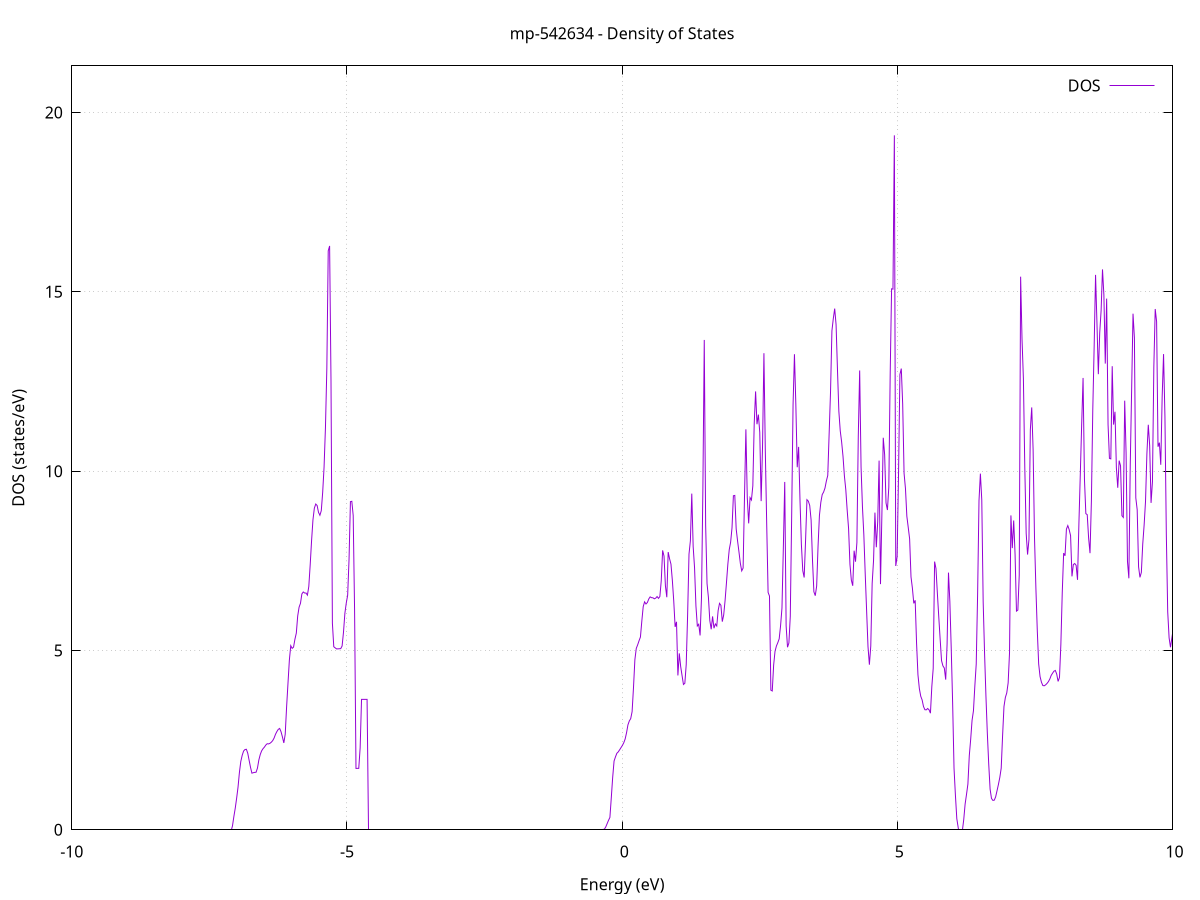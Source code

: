 set title 'mp-542634 - Density of States'
set xlabel 'Energy (eV)'
set ylabel 'DOS (states/eV)'
set grid
set xrange [-10:10]
set yrange [0:21.302]
set xzeroaxis lt -1
set terminal png size 800,600
set output 'mp-542634_dos_gnuplot.png'
plot '-' using 1:2 with lines title 'DOS'
-31.233800 0.000000
-31.208600 0.000000
-31.183400 0.000000
-31.158100 0.000000
-31.132900 0.000000
-31.107700 0.000000
-31.082500 0.000000
-31.057300 0.000000
-31.032100 0.000000
-31.006900 0.000000
-30.981700 0.000000
-30.956400 0.000000
-30.931200 0.000000
-30.906000 0.000000
-30.880800 0.000000
-30.855600 0.000000
-30.830400 0.000000
-30.805200 0.000000
-30.780000 0.000000
-30.754700 0.000000
-30.729500 0.000000
-30.704300 0.000000
-30.679100 0.000000
-30.653900 0.000000
-30.628700 0.000000
-30.603500 0.000000
-30.578300 0.000000
-30.553000 0.000000
-30.527800 0.000000
-30.502600 0.000000
-30.477400 0.000000
-30.452200 0.000000
-30.427000 0.000000
-30.401800 0.000000
-30.376600 0.000000
-30.351300 0.000000
-30.326100 0.000000
-30.300900 0.000000
-30.275700 0.000000
-30.250500 0.000000
-30.225300 0.000000
-30.200100 0.000000
-30.174900 0.000000
-30.149600 0.000000
-30.124400 0.000000
-30.099200 0.000000
-30.074000 0.000000
-30.048800 0.000000
-30.023600 0.000000
-29.998400 0.000000
-29.973200 0.000000
-29.947900 0.000000
-29.922700 0.000000
-29.897500 0.000000
-29.872300 0.000000
-29.847100 0.000000
-29.821900 0.000000
-29.796700 0.000000
-29.771500 0.000000
-29.746200 0.000000
-29.721000 0.000000
-29.695800 0.000000
-29.670600 0.000000
-29.645400 0.000000
-29.620200 0.000000
-29.595000 0.000000
-29.569800 0.000000
-29.544500 0.000000
-29.519300 0.000000
-29.494100 0.000000
-29.468900 0.000000
-29.443700 0.000000
-29.418500 0.000000
-29.393300 0.000000
-29.368100 0.000000
-29.342800 0.000000
-29.317600 0.000000
-29.292400 0.000000
-29.267200 0.000000
-29.242000 0.000000
-29.216800 0.000000
-29.191600 0.000000
-29.166400 0.000000
-29.141100 0.000000
-29.115900 0.000000
-29.090700 0.000000
-29.065500 0.000000
-29.040300 0.000000
-29.015100 0.000000
-28.989900 0.000000
-28.964700 0.000000
-28.939400 55.321000
-28.914200 35.611700
-28.889000 200.945800
-28.863800 0.000000
-28.838600 49.271500
-28.813400 11.720400
-28.788200 47.093900
-28.763000 52.532700
-28.737700 129.620000
-28.712500 20.926100
-28.687300 173.146400
-28.662100 70.119300
-28.636900 18.332300
-28.611700 60.593400
-28.586500 58.683100
-28.561300 20.839200
-28.536000 12.256000
-28.510800 19.875300
-28.485600 21.797700
-28.460400 31.889300
-28.435200 16.964000
-28.410000 16.193700
-28.384800 28.662700
-28.359600 10.376500
-28.334300 0.000000
-28.309100 0.000000
-28.283900 0.000000
-28.258700 0.000000
-28.233500 0.000000
-28.208300 0.000000
-28.183100 0.000000
-28.157900 0.000000
-28.132600 0.000000
-28.107400 0.000000
-28.082200 0.000000
-28.057000 0.000000
-28.031800 0.000000
-28.006600 0.000000
-27.981400 0.000000
-27.956200 0.000000
-27.930900 0.000000
-27.905700 0.000000
-27.880500 0.000000
-27.855300 0.000000
-27.830100 0.000000
-27.804900 0.000000
-27.779700 0.000000
-27.754500 0.000000
-27.729200 0.000000
-27.704000 0.000000
-27.678800 0.000000
-27.653600 0.000000
-27.628400 0.000000
-27.603200 0.000000
-27.578000 0.000000
-27.552800 0.000000
-27.527500 0.000000
-27.502300 0.000000
-27.477100 0.000000
-27.451900 0.000000
-27.426700 0.000000
-27.401500 0.000000
-27.376300 0.000000
-27.351100 0.000000
-27.325800 0.000000
-27.300600 0.000000
-27.275400 0.000000
-27.250200 0.000000
-27.225000 0.000000
-27.199800 0.000000
-27.174600 0.000000
-27.149400 0.000000
-27.124100 0.000000
-27.098900 0.000000
-27.073700 0.000000
-27.048500 0.000000
-27.023300 0.000000
-26.998100 0.000000
-26.972900 0.000000
-26.947700 0.000000
-26.922400 0.000000
-26.897200 0.000000
-26.872000 0.000000
-26.846800 0.000000
-26.821600 0.000000
-26.796400 0.000000
-26.771200 0.000000
-26.746000 0.000000
-26.720700 0.000000
-26.695500 0.000000
-26.670300 0.000000
-26.645100 0.000000
-26.619900 0.000000
-26.594700 0.000000
-26.569500 0.000000
-26.544300 0.000000
-26.519000 0.000000
-26.493800 0.000000
-26.468600 0.000000
-26.443400 0.000000
-26.418200 0.000000
-26.393000 0.000000
-26.367800 0.000000
-26.342600 0.000000
-26.317300 0.000000
-26.292100 0.000000
-26.266900 0.000000
-26.241700 0.000000
-26.216500 0.000000
-26.191300 0.000000
-26.166100 0.000000
-26.140900 0.000000
-26.115600 0.000000
-26.090400 0.000000
-26.065200 0.000000
-26.040000 0.000000
-26.014800 0.000000
-25.989600 0.000000
-25.964400 0.000000
-25.939200 0.000000
-25.913900 0.000000
-25.888700 0.000000
-25.863500 0.000000
-25.838300 0.000000
-25.813100 0.000000
-25.787900 0.000000
-25.762700 0.000000
-25.737500 0.000000
-25.712200 0.000000
-25.687000 0.000000
-25.661800 0.000000
-25.636600 0.000000
-25.611400 0.000000
-25.586200 0.000000
-25.561000 0.000000
-25.535800 0.000000
-25.510500 0.000000
-25.485300 0.000000
-25.460100 0.000000
-25.434900 0.000000
-25.409700 0.000000
-25.384500 0.000000
-25.359300 0.000000
-25.334100 0.000000
-25.308800 0.000000
-25.283600 0.000000
-25.258400 0.000000
-25.233200 0.000000
-25.208000 0.000000
-25.182800 0.000000
-25.157600 0.000000
-25.132400 0.000000
-25.107100 0.000000
-25.081900 0.000000
-25.056700 0.000000
-25.031500 0.000000
-25.006300 0.000000
-24.981100 0.000000
-24.955900 0.000000
-24.930700 0.000000
-24.905400 0.000000
-24.880200 0.000000
-24.855000 0.000000
-24.829800 0.000000
-24.804600 0.000000
-24.779400 0.000000
-24.754200 0.000000
-24.729000 0.000000
-24.703700 0.000000
-24.678500 0.000000
-24.653300 0.000000
-24.628100 0.000000
-24.602900 0.000000
-24.577700 0.000000
-24.552500 0.000000
-24.527300 0.000000
-24.502000 0.000000
-24.476800 0.000000
-24.451600 0.000000
-24.426400 0.000000
-24.401200 0.000000
-24.376000 0.000000
-24.350800 0.000000
-24.325600 0.000000
-24.300300 0.000000
-24.275100 0.000000
-24.249900 0.000000
-24.224700 0.000000
-24.199500 0.000000
-24.174300 0.000000
-24.149100 0.000000
-24.123900 0.000000
-24.098600 0.000000
-24.073400 0.000000
-24.048200 0.000000
-24.023000 0.000000
-23.997800 0.000000
-23.972600 0.000000
-23.947400 0.000000
-23.922200 0.000000
-23.896900 0.000000
-23.871700 0.000000
-23.846500 0.000000
-23.821300 0.000000
-23.796100 0.000000
-23.770900 0.000000
-23.745700 0.000000
-23.720500 0.000000
-23.695200 0.000000
-23.670000 0.000000
-23.644800 0.000000
-23.619600 0.000000
-23.594400 0.000000
-23.569200 0.000000
-23.544000 0.000000
-23.518800 0.000000
-23.493500 0.000000
-23.468300 0.000000
-23.443100 0.000000
-23.417900 0.000000
-23.392700 0.000000
-23.367500 0.000000
-23.342300 0.000000
-23.317100 0.000000
-23.291800 0.000000
-23.266600 0.000000
-23.241400 0.000000
-23.216200 0.000000
-23.191000 0.000000
-23.165800 0.000000
-23.140600 0.000000
-23.115400 0.000000
-23.090100 0.000000
-23.064900 0.000000
-23.039700 0.000000
-23.014500 0.000000
-22.989300 0.000000
-22.964100 0.000000
-22.938900 0.000000
-22.913700 0.000000
-22.888400 0.000000
-22.863200 0.000000
-22.838000 0.000000
-22.812800 0.000000
-22.787600 0.000000
-22.762400 0.000000
-22.737200 0.000000
-22.712000 0.000000
-22.686700 0.000000
-22.661500 0.000000
-22.636300 0.000000
-22.611100 0.000000
-22.585900 0.000000
-22.560700 0.000000
-22.535500 0.000000
-22.510300 0.000000
-22.485000 0.000000
-22.459800 0.000000
-22.434600 0.000000
-22.409400 0.000000
-22.384200 0.000000
-22.359000 0.000000
-22.333800 0.000000
-22.308600 0.000000
-22.283300 0.000000
-22.258100 0.000000
-22.232900 0.000000
-22.207700 0.000000
-22.182500 0.000000
-22.157300 0.000000
-22.132100 0.000000
-22.106900 0.000000
-22.081600 0.000000
-22.056400 0.000000
-22.031200 0.000000
-22.006000 0.000000
-21.980800 0.000000
-21.955600 0.000000
-21.930400 0.000000
-21.905200 0.000000
-21.879900 0.000000
-21.854700 0.000000
-21.829500 0.000000
-21.804300 0.000000
-21.779100 0.000000
-21.753900 0.000000
-21.728700 0.000000
-21.703500 0.000000
-21.678200 0.000000
-21.653000 0.000000
-21.627800 0.000000
-21.602600 0.000000
-21.577400 0.000000
-21.552200 0.000000
-21.527000 0.000000
-21.501700 0.000000
-21.476500 0.000000
-21.451300 0.000000
-21.426100 0.000000
-21.400900 0.000000
-21.375700 0.000000
-21.350500 0.000000
-21.325300 0.000000
-21.300000 0.000000
-21.274800 0.000000
-21.249600 0.000000
-21.224400 0.000000
-21.199200 0.000000
-21.174000 0.000000
-21.148800 0.000000
-21.123600 0.000000
-21.098300 0.000000
-21.073100 0.000000
-21.047900 0.000000
-21.022700 0.000000
-20.997500 0.000000
-20.972300 0.000000
-20.947100 0.000000
-20.921900 0.000000
-20.896600 0.000000
-20.871400 0.000000
-20.846200 0.000000
-20.821000 0.000000
-20.795800 0.000000
-20.770600 0.000000
-20.745400 0.000000
-20.720200 0.000000
-20.694900 0.000000
-20.669700 0.000000
-20.644500 0.000000
-20.619300 0.000000
-20.594100 0.000000
-20.568900 0.000000
-20.543700 0.000000
-20.518500 0.000000
-20.493200 0.000000
-20.468000 0.000000
-20.442800 0.000000
-20.417600 0.000000
-20.392400 0.000000
-20.367200 0.000000
-20.342000 0.000000
-20.316800 0.000000
-20.291500 0.000000
-20.266300 0.000000
-20.241100 0.000000
-20.215900 0.000000
-20.190700 0.000000
-20.165500 0.000000
-20.140300 0.000000
-20.115100 0.000000
-20.089800 0.000000
-20.064600 0.000000
-20.039400 0.000000
-20.014200 0.000000
-19.989000 0.000000
-19.963800 0.000000
-19.938600 0.000000
-19.913400 0.000000
-19.888100 0.000000
-19.862900 0.000000
-19.837700 0.000000
-19.812500 0.000000
-19.787300 0.000000
-19.762100 0.000000
-19.736900 0.000000
-19.711700 0.000000
-19.686400 0.000000
-19.661200 0.000000
-19.636000 0.000000
-19.610800 0.000000
-19.585600 0.000000
-19.560400 0.000000
-19.535200 0.000000
-19.510000 0.000000
-19.484700 0.000000
-19.459500 0.000000
-19.434300 0.000000
-19.409100 0.000000
-19.383900 0.000000
-19.358700 0.000000
-19.333500 0.000000
-19.308300 0.000000
-19.283000 0.000000
-19.257800 0.000000
-19.232600 0.000000
-19.207400 0.000000
-19.182200 0.000000
-19.157000 0.000000
-19.131800 0.000000
-19.106600 0.000000
-19.081300 0.000000
-19.056100 0.000000
-19.030900 0.000000
-19.005700 0.000000
-18.980500 0.000000
-18.955300 0.000000
-18.930100 0.000000
-18.904900 0.000000
-18.879600 0.000000
-18.854400 0.000000
-18.829200 0.000000
-18.804000 0.000000
-18.778800 0.000000
-18.753600 0.000000
-18.728400 0.000000
-18.703200 0.000000
-18.677900 0.000000
-18.652700 0.000000
-18.627500 0.000000
-18.602300 0.000000
-18.577100 0.000000
-18.551900 0.000000
-18.526700 0.000000
-18.501500 0.000000
-18.476200 0.000000
-18.451000 0.000000
-18.425800 0.000000
-18.400600 0.000000
-18.375400 0.000000
-18.350200 0.000000
-18.325000 0.000000
-18.299800 0.000000
-18.274500 0.000000
-18.249300 0.000000
-18.224100 0.000000
-18.198900 0.000000
-18.173700 0.000000
-18.148500 0.000000
-18.123300 0.000000
-18.098100 0.000000
-18.072800 0.000000
-18.047600 0.000000
-18.022400 0.000000
-17.997200 0.000000
-17.972000 0.000000
-17.946800 0.000000
-17.921600 0.000000
-17.896400 0.000000
-17.871100 0.000000
-17.845900 0.000000
-17.820700 0.000000
-17.795500 0.000000
-17.770300 0.000000
-17.745100 0.000000
-17.719900 0.000000
-17.694700 0.000000
-17.669400 0.000000
-17.644200 0.000000
-17.619000 0.000000
-17.593800 0.000000
-17.568600 0.000000
-17.543400 0.000000
-17.518200 0.000000
-17.493000 0.000000
-17.467700 0.000000
-17.442500 0.000000
-17.417300 0.000000
-17.392100 0.000000
-17.366900 0.000000
-17.341700 0.000000
-17.316500 0.000000
-17.291300 0.000000
-17.266000 0.000000
-17.240800 0.000000
-17.215600 0.000000
-17.190400 0.000000
-17.165200 0.000000
-17.140000 0.000000
-17.114800 0.000000
-17.089600 0.000000
-17.064300 0.000000
-17.039100 0.000000
-17.013900 0.000000
-16.988700 0.000000
-16.963500 0.000000
-16.938300 0.000000
-16.913100 0.000000
-16.887900 0.000000
-16.862600 0.000000
-16.837400 0.000000
-16.812200 0.000000
-16.787000 0.000000
-16.761800 0.000000
-16.736600 0.000000
-16.711400 0.000000
-16.686200 0.000000
-16.660900 0.000000
-16.635700 0.000000
-16.610500 0.000000
-16.585300 0.000000
-16.560100 0.000000
-16.534900 0.000000
-16.509700 0.000000
-16.484500 0.000000
-16.459200 0.000000
-16.434000 0.000000
-16.408800 0.000000
-16.383600 0.000000
-16.358400 0.000000
-16.333200 0.000000
-16.308000 0.000000
-16.282800 0.000000
-16.257500 0.000000
-16.232300 0.000000
-16.207100 0.000000
-16.181900 0.000000
-16.156700 0.000000
-16.131500 0.000000
-16.106300 0.000000
-16.081100 0.000000
-16.055800 0.000000
-16.030600 0.000000
-16.005400 0.000000
-15.980200 0.000000
-15.955000 0.000000
-15.929800 0.000000
-15.904600 0.000000
-15.879400 0.000000
-15.854100 0.000000
-15.828900 0.000000
-15.803700 0.000000
-15.778500 0.000000
-15.753300 0.000000
-15.728100 0.000000
-15.702900 0.000000
-15.677700 0.000000
-15.652400 0.000000
-15.627200 0.000000
-15.602000 0.000000
-15.576800 0.000000
-15.551600 0.000000
-15.526400 0.000000
-15.501200 0.000000
-15.476000 0.000000
-15.450700 0.000000
-15.425500 0.000000
-15.400300 0.000000
-15.375100 0.000000
-15.349900 0.000000
-15.324700 0.000000
-15.299500 0.000000
-15.274300 0.000000
-15.249000 0.000000
-15.223800 0.000000
-15.198600 0.000000
-15.173400 0.000000
-15.148200 0.000000
-15.123000 0.000000
-15.097800 0.000000
-15.072600 0.000000
-15.047300 0.000000
-15.022100 0.000000
-14.996900 0.000000
-14.971700 0.000000
-14.946500 0.000000
-14.921300 0.000000
-14.896100 0.000000
-14.870900 0.000000
-14.845600 0.000000
-14.820400 0.000000
-14.795200 0.000000
-14.770000 0.000000
-14.744800 0.000000
-14.719600 0.000000
-14.694400 0.000000
-14.669200 0.000000
-14.643900 0.000000
-14.618700 0.000000
-14.593500 0.000000
-14.568300 0.000000
-14.543100 0.000000
-14.517900 0.000000
-14.492700 0.000000
-14.467500 0.000000
-14.442200 0.000000
-14.417000 0.000000
-14.391800 0.000000
-14.366600 0.000000
-14.341400 0.000000
-14.316200 0.000000
-14.291000 0.000000
-14.265800 0.000000
-14.240500 0.000000
-14.215300 0.000000
-14.190100 0.000000
-14.164900 0.000000
-14.139700 0.000000
-14.114500 0.000000
-14.089300 0.000000
-14.064100 0.000000
-14.038800 0.000000
-14.013600 0.000000
-13.988400 0.000000
-13.963200 0.000000
-13.938000 0.000000
-13.912800 0.000000
-13.887600 0.000000
-13.862400 0.000000
-13.837100 0.000000
-13.811900 0.000000
-13.786700 0.000000
-13.761500 0.000000
-13.736300 0.000000
-13.711100 0.000000
-13.685900 0.000000
-13.660700 0.000000
-13.635400 0.000000
-13.610200 0.000000
-13.585000 0.000000
-13.559800 0.000000
-13.534600 0.000000
-13.509400 0.000000
-13.484200 0.000000
-13.459000 0.000000
-13.433700 0.000000
-13.408500 0.000000
-13.383300 0.000000
-13.358100 0.000000
-13.332900 0.000000
-13.307700 0.000000
-13.282500 0.000000
-13.257300 0.000000
-13.232000 0.000000
-13.206800 0.000000
-13.181600 0.000000
-13.156400 0.000000
-13.131200 0.000000
-13.106000 0.000000
-13.080800 0.000000
-13.055600 0.000000
-13.030300 0.000000
-13.005100 0.000000
-12.979900 0.000000
-12.954700 0.000000
-12.929500 0.000000
-12.904300 0.000000
-12.879100 0.000000
-12.853900 0.000000
-12.828600 0.000000
-12.803400 0.000000
-12.778200 0.000000
-12.753000 0.000000
-12.727800 0.000000
-12.702600 0.000000
-12.677400 0.000000
-12.652200 0.000000
-12.626900 0.000000
-12.601700 0.000000
-12.576500 0.000000
-12.551300 0.000000
-12.526100 0.000000
-12.500900 0.000000
-12.475700 0.000000
-12.450500 0.000000
-12.425200 0.000000
-12.400000 0.000000
-12.374800 0.000000
-12.349600 0.000000
-12.324400 0.000000
-12.299200 0.000000
-12.274000 0.000000
-12.248800 0.000000
-12.223500 0.000000
-12.198300 0.000000
-12.173100 0.000000
-12.147900 0.000000
-12.122700 0.000000
-12.097500 0.000000
-12.072300 0.000000
-12.047100 0.000000
-12.021800 0.000000
-11.996600 0.000000
-11.971400 0.000000
-11.946200 0.000000
-11.921000 0.000000
-11.895800 0.000000
-11.870600 0.000000
-11.845400 0.000000
-11.820100 0.000000
-11.794900 0.000000
-11.769700 0.000000
-11.744500 0.000000
-11.719300 0.000000
-11.694100 0.000000
-11.668900 0.000000
-11.643700 0.000000
-11.618400 0.000000
-11.593200 0.000000
-11.568000 0.000000
-11.542800 0.000000
-11.517600 0.000000
-11.492400 0.000000
-11.467200 0.000000
-11.442000 0.000000
-11.416700 0.000000
-11.391500 0.000000
-11.366300 0.000000
-11.341100 0.000000
-11.315900 0.000000
-11.290700 0.000000
-11.265500 0.000000
-11.240300 0.000000
-11.215000 0.000000
-11.189800 0.000000
-11.164600 0.000000
-11.139400 0.000000
-11.114200 0.000000
-11.089000 0.000000
-11.063800 0.000000
-11.038600 0.000000
-11.013300 0.000000
-10.988100 0.000000
-10.962900 0.000000
-10.937700 0.000000
-10.912500 0.000000
-10.887300 0.000000
-10.862100 0.000000
-10.836900 0.000000
-10.811600 0.000000
-10.786400 0.000000
-10.761200 0.000000
-10.736000 0.000000
-10.710800 0.000000
-10.685600 0.000000
-10.660400 0.000000
-10.635200 0.000000
-10.609900 0.000000
-10.584700 0.000000
-10.559500 0.000000
-10.534300 0.000000
-10.509100 0.000000
-10.483900 0.000000
-10.458700 0.000000
-10.433500 0.000000
-10.408200 0.000000
-10.383000 0.000000
-10.357800 0.000000
-10.332600 0.000000
-10.307400 0.000000
-10.282200 0.000000
-10.257000 0.000000
-10.231800 0.000000
-10.206500 0.000000
-10.181300 0.000000
-10.156100 0.000000
-10.130900 0.000000
-10.105700 0.000000
-10.080500 0.000000
-10.055300 0.000000
-10.030100 0.000000
-10.004800 0.000000
-9.979600 0.000000
-9.954400 0.000000
-9.929200 0.000000
-9.904000 0.000000
-9.878800 0.000000
-9.853600 0.000000
-9.828400 0.000000
-9.803100 0.000000
-9.777900 0.000000
-9.752700 0.000000
-9.727500 0.000000
-9.702300 0.000000
-9.677100 0.000000
-9.651900 0.000000
-9.626700 0.000000
-9.601400 0.000000
-9.576200 0.000000
-9.551000 0.000000
-9.525800 0.000000
-9.500600 0.000000
-9.475400 0.000000
-9.450200 0.000000
-9.425000 0.000000
-9.399700 0.000000
-9.374500 0.000000
-9.349300 0.000000
-9.324100 0.000000
-9.298900 0.000000
-9.273700 0.000000
-9.248500 0.000000
-9.223300 0.000000
-9.198000 0.000000
-9.172800 0.000000
-9.147600 0.000000
-9.122400 0.000000
-9.097200 0.000000
-9.072000 0.000000
-9.046800 0.000000
-9.021600 0.000000
-8.996300 0.000000
-8.971100 0.000000
-8.945900 0.000000
-8.920700 0.000000
-8.895500 0.000000
-8.870300 0.000000
-8.845100 0.000000
-8.819900 0.000000
-8.794600 0.000000
-8.769400 0.000000
-8.744200 0.000000
-8.719000 0.000000
-8.693800 0.000000
-8.668600 0.000000
-8.643400 0.000000
-8.618200 0.000000
-8.592900 0.000000
-8.567700 0.000000
-8.542500 0.000000
-8.517300 0.000000
-8.492100 0.000000
-8.466900 0.000000
-8.441700 0.000000
-8.416500 0.000000
-8.391200 0.000000
-8.366000 0.000000
-8.340800 0.000000
-8.315600 0.000000
-8.290400 0.000000
-8.265200 0.000000
-8.240000 0.000000
-8.214800 0.000000
-8.189500 0.000000
-8.164300 0.000000
-8.139100 0.000000
-8.113900 0.000000
-8.088700 0.000000
-8.063500 0.000000
-8.038300 0.000000
-8.013100 0.000000
-7.987800 0.000000
-7.962600 0.000000
-7.937400 0.000000
-7.912200 0.000000
-7.887000 0.000000
-7.861800 0.000000
-7.836600 0.000000
-7.811400 0.000000
-7.786100 0.000000
-7.760900 0.000000
-7.735700 0.000000
-7.710500 0.000000
-7.685300 0.000000
-7.660100 0.000000
-7.634900 0.000000
-7.609700 0.000000
-7.584400 0.000000
-7.559200 0.000000
-7.534000 0.000000
-7.508800 0.000000
-7.483600 0.000000
-7.458400 0.000000
-7.433200 0.000000
-7.408000 0.000000
-7.382700 0.000000
-7.357500 0.000000
-7.332300 0.000000
-7.307100 0.000000
-7.281900 0.000000
-7.256700 0.000000
-7.231500 0.000000
-7.206300 0.000000
-7.181000 0.000000
-7.155800 0.000000
-7.130600 0.000000
-7.105400 0.000000
-7.080200 0.109500
-7.055000 0.369300
-7.029800 0.603000
-7.004600 0.883000
-6.979300 1.190300
-6.954100 1.601300
-6.928900 1.907000
-6.903700 2.076300
-6.878500 2.194900
-6.853300 2.237500
-6.828100 2.245000
-6.802900 2.135000
-6.777600 1.935000
-6.752400 1.740300
-6.727200 1.578800
-6.702000 1.591500
-6.676800 1.601200
-6.651600 1.603700
-6.626400 1.719400
-6.601100 1.946100
-6.575900 2.097500
-6.550700 2.200400
-6.525500 2.260900
-6.500300 2.304800
-6.475100 2.362200
-6.449900 2.399500
-6.424700 2.393900
-6.399400 2.411200
-6.374200 2.443000
-6.349000 2.487300
-6.323800 2.558800
-6.298600 2.662800
-6.273400 2.739400
-6.248200 2.800300
-6.223000 2.825600
-6.197700 2.732700
-6.172500 2.587200
-6.147300 2.421600
-6.122100 2.663800
-6.096900 3.426300
-6.071700 4.087000
-6.046500 4.734300
-6.021300 5.133800
-5.996000 5.058700
-5.970800 5.093300
-5.945600 5.313700
-5.920400 5.483000
-5.895200 5.962600
-5.870000 6.207400
-5.844800 6.314800
-5.819600 6.575500
-5.794300 6.631700
-5.769100 6.602400
-5.743900 6.601800
-5.718700 6.543100
-5.693500 6.785200
-5.668300 7.385600
-5.643100 8.063600
-5.617900 8.645200
-5.592600 8.968800
-5.567400 9.083500
-5.542200 9.042200
-5.517000 8.850300
-5.491800 8.770700
-5.466600 8.898700
-5.441400 9.409600
-5.416200 10.109800
-5.390900 11.217400
-5.365700 12.876500
-5.340500 16.144100
-5.315300 16.280600
-5.290100 12.517400
-5.264900 5.761900
-5.239700 5.104200
-5.214500 5.073100
-5.189200 5.044200
-5.164000 5.045300
-5.138800 5.048200
-5.113600 5.051200
-5.088400 5.125100
-5.063200 5.507800
-5.038000 6.035500
-5.012800 6.322500
-4.987500 6.540200
-4.962300 7.543400
-4.937100 9.150600
-4.911900 9.159700
-4.886700 8.761800
-4.861500 6.100200
-4.836300 1.711300
-4.811100 1.711600
-4.785800 1.711900
-4.760600 2.282000
-4.735400 3.635900
-4.710200 3.635800
-4.685000 3.635900
-4.659800 3.636300
-4.634600 3.636900
-4.609400 0.000000
-4.584100 0.000000
-4.558900 0.000000
-4.533700 0.000000
-4.508500 0.000000
-4.483300 0.000000
-4.458100 0.000000
-4.432900 0.000000
-4.407700 0.000000
-4.382400 0.000000
-4.357200 0.000000
-4.332000 0.000000
-4.306800 0.000000
-4.281600 0.000000
-4.256400 0.000000
-4.231200 0.000000
-4.206000 0.000000
-4.180700 0.000000
-4.155500 0.000000
-4.130300 0.000000
-4.105100 0.000000
-4.079900 0.000000
-4.054700 0.000000
-4.029500 0.000000
-4.004300 0.000000
-3.979000 0.000000
-3.953800 0.000000
-3.928600 0.000000
-3.903400 0.000000
-3.878200 0.000000
-3.853000 0.000000
-3.827800 0.000000
-3.802600 0.000000
-3.777300 0.000000
-3.752100 0.000000
-3.726900 0.000000
-3.701700 0.000000
-3.676500 0.000000
-3.651300 0.000000
-3.626100 0.000000
-3.600900 0.000000
-3.575600 0.000000
-3.550400 0.000000
-3.525200 0.000000
-3.500000 0.000000
-3.474800 0.000000
-3.449600 0.000000
-3.424400 0.000000
-3.399200 0.000000
-3.373900 0.000000
-3.348700 0.000000
-3.323500 0.000000
-3.298300 0.000000
-3.273100 0.000000
-3.247900 0.000000
-3.222700 0.000000
-3.197500 0.000000
-3.172200 0.000000
-3.147000 0.000000
-3.121800 0.000000
-3.096600 0.000000
-3.071400 0.000000
-3.046200 0.000000
-3.021000 0.000000
-2.995800 0.000000
-2.970500 0.000000
-2.945300 0.000000
-2.920100 0.000000
-2.894900 0.000000
-2.869700 0.000000
-2.844500 0.000000
-2.819300 0.000000
-2.794100 0.000000
-2.768800 0.000000
-2.743600 0.000000
-2.718400 0.000000
-2.693200 0.000000
-2.668000 0.000000
-2.642800 0.000000
-2.617600 0.000000
-2.592400 0.000000
-2.567100 0.000000
-2.541900 0.000000
-2.516700 0.000000
-2.491500 0.000000
-2.466300 0.000000
-2.441100 0.000000
-2.415900 0.000000
-2.390700 0.000000
-2.365400 0.000000
-2.340200 0.000000
-2.315000 0.000000
-2.289800 0.000000
-2.264600 0.000000
-2.239400 0.000000
-2.214200 0.000000
-2.189000 0.000000
-2.163700 0.000000
-2.138500 0.000000
-2.113300 0.000000
-2.088100 0.000000
-2.062900 0.000000
-2.037700 0.000000
-2.012500 0.000000
-1.987300 0.000000
-1.962000 0.000000
-1.936800 0.000000
-1.911600 0.000000
-1.886400 0.000000
-1.861200 0.000000
-1.836000 0.000000
-1.810800 0.000000
-1.785600 0.000000
-1.760300 0.000000
-1.735100 0.000000
-1.709900 0.000000
-1.684700 0.000000
-1.659500 0.000000
-1.634300 0.000000
-1.609100 0.000000
-1.583900 0.000000
-1.558600 0.000000
-1.533400 0.000000
-1.508200 0.000000
-1.483000 0.000000
-1.457800 0.000000
-1.432600 0.000000
-1.407400 0.000000
-1.382200 0.000000
-1.356900 0.000000
-1.331700 0.000000
-1.306500 0.000000
-1.281300 0.000000
-1.256100 0.000000
-1.230900 0.000000
-1.205700 0.000000
-1.180500 0.000000
-1.155200 0.000000
-1.130000 0.000000
-1.104800 0.000000
-1.079600 0.000000
-1.054400 0.000000
-1.029200 0.000000
-1.004000 0.000000
-0.978800 0.000000
-0.953500 0.000000
-0.928300 0.000000
-0.903100 0.000000
-0.877900 0.000000
-0.852700 0.000000
-0.827500 0.000000
-0.802300 0.000000
-0.777100 0.000000
-0.751800 0.000000
-0.726600 0.000000
-0.701400 0.000000
-0.676200 0.000000
-0.651000 0.000000
-0.625800 0.000000
-0.600600 0.000000
-0.575400 0.000000
-0.550100 0.000000
-0.524900 0.000000
-0.499700 0.000000
-0.474500 0.000000
-0.449300 0.000000
-0.424100 0.000000
-0.398900 0.000000
-0.373700 0.000000
-0.348400 0.000000
-0.323200 0.015100
-0.298000 0.077700
-0.272800 0.170400
-0.247600 0.263600
-0.222400 0.345100
-0.197200 0.891500
-0.172000 1.461200
-0.146700 1.917300
-0.121500 2.031600
-0.096300 2.132700
-0.071100 2.171200
-0.045900 2.229600
-0.020700 2.291000
0.004500 2.352500
0.029700 2.427300
0.055000 2.533400
0.080200 2.707100
0.105400 2.926800
0.130600 3.035400
0.155800 3.100100
0.181000 3.294000
0.206200 3.965300
0.231400 4.742500
0.256700 5.057700
0.281900 5.157000
0.307100 5.270900
0.332300 5.375900
0.357500 5.819500
0.382700 6.222000
0.407900 6.356400
0.433100 6.296500
0.458400 6.337500
0.483600 6.435900
0.508800 6.494900
0.534000 6.471500
0.559200 6.469200
0.584400 6.440900
0.609600 6.459000
0.634800 6.504200
0.660100 6.452700
0.685300 6.504200
0.710500 6.944000
0.735700 7.791500
0.760900 7.631500
0.786100 6.804600
0.811300 6.485000
0.836500 7.744100
0.861800 7.558000
0.887000 7.407600
0.912200 6.957100
0.937400 6.382900
0.962600 5.657200
0.987800 5.799100
1.013000 4.304300
1.038200 4.918700
1.063500 4.552000
1.088700 4.300000
1.113900 4.051600
1.139100 4.085100
1.164300 4.607800
1.189500 5.980000
1.214700 7.687800
1.239900 8.055700
1.265200 9.373400
1.290400 7.899900
1.315600 7.308300
1.340800 6.240900
1.366000 5.683400
1.391200 5.731400
1.416400 5.418800
1.441600 6.465000
1.466900 9.491400
1.492100 13.659000
1.517300 8.489800
1.542500 6.864500
1.567700 6.478400
1.592900 5.834300
1.618100 5.591700
1.643300 5.949600
1.668600 5.620700
1.693800 5.739400
1.719000 5.682300
1.744200 6.112400
1.769400 6.314400
1.794600 6.260100
1.819800 5.804000
1.845000 5.989000
1.870300 6.391600
1.895500 6.889100
1.920700 7.407200
1.945900 7.811500
1.971100 8.018300
1.996300 8.420800
2.021500 9.315000
2.046700 9.323300
2.072000 8.391600
2.097200 8.056200
2.122400 7.752000
2.147600 7.430700
2.172800 7.219500
2.198000 7.298500
2.223200 9.279700
2.248400 11.165600
2.273700 9.264600
2.298900 8.543700
2.324100 9.262100
2.349300 9.195900
2.374500 9.589300
2.399700 11.323500
2.424900 12.224200
2.450100 11.308400
2.475400 11.578200
2.500600 11.083500
2.525800 9.164400
2.551000 10.700200
2.576200 13.288800
2.601400 10.569100
2.626600 8.523800
2.651800 6.620800
2.677100 6.517500
2.702300 3.892900
2.727500 3.870700
2.752700 4.592100
2.777900 4.977000
2.803100 5.124200
2.828300 5.217500
2.853500 5.325100
2.878800 5.692800
2.904000 6.184300
2.929200 7.875400
2.954400 9.700300
2.979600 5.687900
3.004800 5.090400
3.030000 5.209800
3.055200 5.954800
3.080500 8.775700
3.105700 11.858500
3.130900 13.261300
3.156100 11.855000
3.181300 10.110200
3.206500 10.676400
3.231700 9.182600
3.256900 7.954800
3.282200 7.223800
3.307400 7.035200
3.332600 8.058900
3.357800 9.204700
3.383000 9.163700
3.408200 9.043700
3.433400 8.638000
3.458600 7.523400
3.483900 6.637600
3.509100 6.527900
3.534300 6.797100
3.559500 7.901800
3.584700 8.764200
3.609900 9.128800
3.635100 9.346200
3.660300 9.416700
3.685600 9.528400
3.710800 9.725200
3.736000 9.880900
3.761200 11.046700
3.786400 12.215600
3.811600 13.912700
3.836800 14.254600
3.862000 14.534000
3.887300 14.082500
3.912500 12.831200
3.937700 11.668300
3.962900 11.125300
3.988100 10.814800
4.013300 10.411100
4.038500 9.866400
4.063700 9.484200
4.089000 8.911300
4.114200 8.402100
4.139400 7.401700
4.164600 6.960800
4.189800 6.804400
4.215000 7.782600
4.240200 7.475500
4.265400 8.008700
4.290700 10.975800
4.315900 12.807700
4.341100 10.117100
4.366300 9.007000
4.391500 8.230800
4.416700 7.140400
4.441900 6.115000
4.467100 5.110700
4.492400 4.602500
4.517600 5.124500
4.542800 6.868000
4.568000 7.510600
4.593200 8.843500
4.618400 7.879400
4.643600 8.586100
4.668800 10.294000
4.694100 6.850000
4.719300 8.772000
4.744500 10.931300
4.769700 10.458700
4.794900 9.115000
4.820100 8.916600
4.845300 9.550800
4.870500 12.711700
4.895800 15.084800
4.921000 15.076700
4.946200 19.365500
4.971400 7.356400
4.996600 7.613300
5.021800 9.903100
5.047000 12.696900
5.072200 12.860700
5.097500 11.869600
5.122700 9.939800
5.147900 9.516900
5.173100 8.742500
5.198300 8.433100
5.223500 8.111700
5.248700 7.050600
5.273900 6.738100
5.299200 6.313600
5.324400 6.399600
5.349600 5.206500
5.374800 4.323200
5.400000 3.939200
5.425200 3.725700
5.450400 3.622100
5.475600 3.437500
5.500900 3.348100
5.526100 3.344000
5.551300 3.381800
5.576500 3.345500
5.601700 3.251200
5.626900 3.994300
5.652100 4.498400
5.677300 7.478500
5.702600 7.283500
5.727800 6.589000
5.753000 5.938400
5.778200 5.317000
5.803400 4.716600
5.828600 4.570300
5.853800 4.509600
5.879000 4.187200
5.904300 5.175700
5.929500 7.171000
5.954700 6.362600
5.979900 5.033900
6.005100 3.529900
6.030300 1.718600
6.055500 0.965700
6.080700 0.309900
6.106000 0.000000
6.131200 0.000000
6.156400 0.000000
6.181600 0.000000
6.206800 0.282900
6.232000 0.717400
6.257200 0.987300
6.282400 1.274000
6.307700 2.067600
6.332900 2.522400
6.358100 3.051600
6.383300 3.317800
6.408500 4.008100
6.433700 4.623600
6.458900 6.562500
6.484100 9.180000
6.509400 9.932000
6.534600 9.198900
6.559800 6.362100
6.585000 4.934000
6.610200 3.730000
6.635400 2.693300
6.660600 1.839600
6.685800 1.132800
6.711100 0.874500
6.736300 0.819400
6.761500 0.825500
6.786700 0.918200
6.811900 1.088900
6.837100 1.264400
6.862300 1.459700
6.887500 1.716700
6.912800 2.625800
6.938000 3.437700
6.963200 3.689900
6.988400 3.814500
7.013600 4.096700
7.038800 4.936800
7.064000 8.766900
7.089200 7.854000
7.114500 8.625200
7.139700 7.671600
7.164900 6.097700
7.190100 6.127600
7.215300 7.102200
7.240500 15.423000
7.265700 13.688100
7.290900 12.579900
7.316200 10.103300
7.341400 8.264100
7.366600 7.674600
7.391800 8.088700
7.417000 11.154700
7.442200 11.777600
7.467400 10.597600
7.492600 8.144100
7.517900 6.737800
7.543100 5.557600
7.568300 4.626000
7.593500 4.272500
7.618700 4.115700
7.643900 4.022500
7.669100 4.014700
7.694300 4.041100
7.719600 4.080100
7.744800 4.130500
7.770000 4.201100
7.795200 4.303500
7.820400 4.365400
7.845600 4.422200
7.870800 4.443100
7.896000 4.343000
7.921300 4.137800
7.946500 4.246500
7.971700 5.173200
7.996900 6.613300
8.022100 7.715300
8.047300 7.640500
8.072500 8.384000
8.097700 8.482800
8.123000 8.366600
8.148200 8.203500
8.173400 7.066900
8.198600 7.397500
8.223800 7.424600
8.249000 7.373600
8.274200 6.970100
8.299500 8.547000
8.324700 9.911700
8.349900 11.311000
8.375100 12.599900
8.400300 9.775000
8.425500 8.816400
8.450700 8.786300
8.475900 8.133700
8.501200 7.713000
8.526400 9.168700
8.551600 11.715100
8.576800 13.497100
8.602000 15.474500
8.627200 14.136200
8.652400 12.705200
8.677600 13.857400
8.702900 14.478500
8.728100 15.626800
8.753300 14.913300
8.778500 13.000500
8.803700 14.812100
8.828900 11.303600
8.854100 10.356600
8.879300 10.343400
8.904600 12.926700
8.929800 11.298400
8.955000 11.656900
8.980200 10.096500
9.005400 9.536600
9.030600 10.294000
9.055800 10.150200
9.081000 8.758000
9.106300 8.710900
9.131500 11.966700
9.156700 10.510000
9.181900 7.485500
9.207100 7.013200
9.232300 10.166300
9.257500 12.261600
9.282700 14.391900
9.308000 13.719400
9.333200 9.255300
9.358400 8.926300
9.383600 7.331100
9.408800 7.038600
9.434000 7.176500
9.459200 7.964400
9.484400 8.494600
9.509700 9.155500
9.534900 10.487300
9.560100 11.293600
9.585300 10.710100
9.610500 9.115600
9.635700 9.702400
9.660900 12.910200
9.686100 14.522100
9.711400 14.168300
9.736600 10.681400
9.761800 10.795100
9.787000 10.178400
9.812200 12.070800
9.837400 13.265600
9.862600 11.521200
9.887800 8.240900
9.913100 6.077400
9.938300 5.352200
9.963500 5.088700
9.988700 5.350000
10.013900 5.602700
10.039100 4.811800
10.064300 4.700500
10.089500 4.430500
10.114800 4.235500
10.140000 4.842500
10.165200 5.979100
10.190400 5.479600
10.215600 5.176000
10.240800 5.120400
10.266000 5.229600
10.291200 5.477000
10.316500 6.818600
10.341700 7.271600
10.366900 7.079600
10.392100 5.982900
10.417300 5.415100
10.442500 5.002800
10.467700 4.695300
10.492900 4.503800
10.518200 4.342800
10.543400 4.331900
10.568600 4.385800
10.593800 4.458300
10.619000 4.498000
10.644200 4.458900
10.669400 4.390900
10.694600 4.328400
10.719900 4.241000
10.745100 4.176100
10.770300 4.238100
10.795500 4.391000
10.820700 4.649000
10.845900 4.388700
10.871100 4.544700
10.896300 4.917200
10.921600 5.288600
10.946800 5.610200
10.972000 5.734600
10.997200 5.676400
11.022400 5.570900
11.047600 5.502200
11.072800 5.634400
11.098000 5.516900
11.123300 5.330800
11.148500 5.219000
11.173700 5.072600
11.198900 4.807200
11.224100 4.393900
11.249300 4.131000
11.274500 4.210800
11.299700 4.395700
11.325000 4.759500
11.350200 5.436900
11.375400 5.773300
11.400600 5.215100
11.425800 4.908700
11.451000 4.774700
11.476200 4.659400
11.501400 4.473200
11.526700 4.406700
11.551900 4.746300
11.577100 5.402700
11.602300 6.274400
11.627500 7.175400
11.652700 7.462100
11.677900 7.601700
11.703100 6.462800
11.728400 6.097100
11.753600 5.868800
11.778800 5.795100
11.804000 6.115600
11.829200 5.983400
11.854400 5.853200
11.879600 5.713000
11.904800 5.622700
11.930100 5.685900
11.955300 6.182300
11.980500 6.169300
12.005700 6.240000
12.030900 5.493800
12.056100 5.274500
12.081300 5.282900
12.106500 5.349600
12.131800 5.790300
12.157000 7.298300
12.182200 7.012200
12.207400 6.821100
12.232600 6.692600
12.257800 6.549700
12.283000 6.461800
12.308200 6.670700
12.333500 6.698200
12.358700 6.202800
12.383900 6.059600
12.409100 6.155200
12.434300 6.080500
12.459500 6.134500
12.484700 6.309900
12.509900 6.765900
12.535200 7.284800
12.560400 7.349000
12.585600 7.312800
12.610800 7.298300
12.636000 7.213300
12.661200 7.261400
12.686400 7.982000
12.711600 7.727700
12.736900 7.590700
12.762100 7.741100
12.787300 7.913900
12.812500 7.752200
12.837700 7.673800
12.862900 7.671300
12.888100 7.632200
12.913300 7.595400
12.938600 7.428300
12.963800 7.359900
12.989000 7.629800
13.014200 9.707900
13.039400 10.101700
13.064600 9.951200
13.089800 9.393300
13.115000 8.738200
13.140300 8.709300
13.165500 9.044300
13.190700 9.661900
13.215900 9.877600
13.241100 9.778700
13.266300 10.306500
13.291500 10.114100
13.316700 9.468900
13.342000 9.315700
13.367200 9.184500
13.392400 9.032100
13.417600 8.793700
13.442800 8.509100
13.468000 8.451500
13.493200 9.182200
13.518400 7.860700
13.543700 7.487100
13.568900 7.636400
13.594100 8.405200
13.619300 8.431900
13.644500 9.539200
13.669700 9.620100
13.694900 8.695700
13.720100 7.451600
13.745400 7.270300
13.770600 6.780400
13.795800 7.016200
13.821000 7.745100
13.846200 9.340000
13.871400 9.364800
13.896600 8.364400
13.921800 7.957600
13.947100 7.619700
13.972300 7.464000
13.997500 7.511800
14.022700 7.654400
14.047900 7.923600
14.073100 9.181900
14.098300 10.201500
14.123500 10.071800
14.148800 9.516200
14.174000 9.120800
14.199200 8.686700
14.224400 7.478700
14.249600 7.582400
14.274800 8.365700
14.300000 9.242600
14.325200 8.819000
14.350500 8.755400
14.375700 8.635100
14.400900 8.887400
14.426100 8.516600
14.451300 8.527500
14.476500 8.833000
14.501700 8.745300
14.526900 8.142000
14.552200 7.659700
14.577400 7.908000
14.602600 8.377000
14.627800 8.201600
14.653000 8.672200
14.678200 10.271500
14.703400 9.528900
14.728600 9.820200
14.753900 10.192500
14.779100 9.789700
14.804300 9.811700
14.829500 9.169600
14.854700 8.602600
14.879900 8.059900
14.905100 7.558500
14.930300 7.331900
14.955600 7.482200
14.980800 7.713700
15.006000 8.181300
15.031200 9.119600
15.056400 9.910900
15.081600 10.497200
15.106800 9.921300
15.132000 8.704800
15.157300 7.394800
15.182500 7.095500
15.207700 7.191000
15.232900 7.730800
15.258100 8.014700
15.283300 8.773800
15.308500 9.223700
15.333700 9.269800
15.359000 10.215500
15.384200 10.547400
15.409400 9.970700
15.434600 10.260500
15.459800 9.506100
15.485000 8.938100
15.510200 8.675300
15.535400 8.320800
15.560700 8.067700
15.585900 8.757800
15.611100 7.869500
15.636300 7.660500
15.661500 7.551600
15.686700 7.509000
15.711900 7.412700
15.737100 7.424600
15.762400 7.841500
15.787600 8.261700
15.812800 8.487700
15.838000 8.649100
15.863200 8.527700
15.888400 8.494900
15.913600 8.528300
15.938800 8.939800
15.964100 8.474800
15.989300 8.317100
16.014500 8.063500
16.039700 7.732400
16.064900 7.643400
16.090100 7.809700
16.115300 6.990200
16.140500 6.098200
16.165800 5.747700
16.191000 5.756900
16.216200 6.529300
16.241400 5.998000
16.266600 6.830700
16.291800 8.683900
16.317000 8.191600
16.342200 7.365300
16.367500 6.836300
16.392700 7.043500
16.417900 8.538400
16.443100 8.472800
16.468300 8.906600
16.493500 9.269800
16.518700 9.008900
16.543900 7.954700
16.569200 6.463600
16.594400 5.174800
16.619600 4.160600
16.644800 3.416100
16.670000 2.712200
16.695200 2.073600
16.720400 1.688800
16.745600 1.328600
16.770900 0.880500
16.796100 0.582100
16.821300 0.367500
16.846500 0.289100
16.871700 0.220700
16.896900 0.034500
16.922100 0.000000
16.947300 0.000000
16.972600 0.000000
16.997800 0.000000
17.023000 0.000000
17.048200 0.000000
17.073400 0.000000
17.098600 0.000000
17.123800 0.000000
17.149000 0.000000
17.174300 0.000000
17.199500 0.000000
17.224700 0.000000
17.249900 0.000000
17.275100 0.000000
17.300300 0.000000
17.325500 0.000000
17.350700 0.000000
17.376000 0.000000
17.401200 0.000000
17.426400 0.000000
17.451600 0.000000
17.476800 0.000000
17.502000 0.000000
17.527200 0.000000
17.552400 0.000000
17.577700 0.000000
17.602900 0.000000
17.628100 0.000000
17.653300 0.000000
17.678500 0.000000
17.703700 0.000000
17.728900 0.000000
17.754100 0.000000
17.779400 0.000000
17.804600 0.000000
17.829800 0.000000
17.855000 0.000000
17.880200 0.000000
17.905400 0.000000
17.930600 0.000000
17.955800 0.000000
17.981100 0.000000
18.006300 0.000000
18.031500 0.000000
18.056700 0.000000
18.081900 0.000000
18.107100 0.000000
18.132300 0.000000
18.157500 0.000000
18.182800 0.000000
18.208000 0.000000
18.233200 0.000000
18.258400 0.000000
18.283600 0.000000
18.308800 0.000000
18.334000 0.000000
18.359200 0.000000
18.384500 0.000000
18.409700 0.000000
18.434900 0.000000
18.460100 0.000000
18.485300 0.000000
18.510500 0.000000
18.535700 0.000000
18.560900 0.000000
18.586200 0.000000
18.611400 0.000000
18.636600 0.000000
18.661800 0.000000
18.687000 0.000000
18.712200 0.000000
18.737400 0.000000
18.762600 0.000000
18.787900 0.000000
18.813100 0.000000
18.838300 0.000000
18.863500 0.000000
18.888700 0.000000
18.913900 0.000000
18.939100 0.000000
18.964300 0.000000
18.989600 0.000000
19.014800 0.000000
19.040000 0.000000
19.065200 0.000000
19.090400 0.000000
19.115600 0.000000
19.140800 0.000000
19.166000 0.000000
19.191300 0.000000
e
